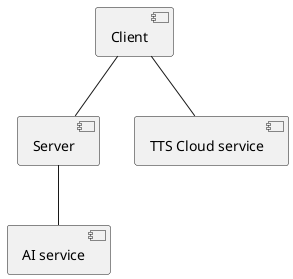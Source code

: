 @startuml lv1_component
component Client as cli
component Server as svr
component "TTS Cloud service" as tts
component "AI service" as ai
cli -- svr
cli -- tts
svr -- ai
@enduml